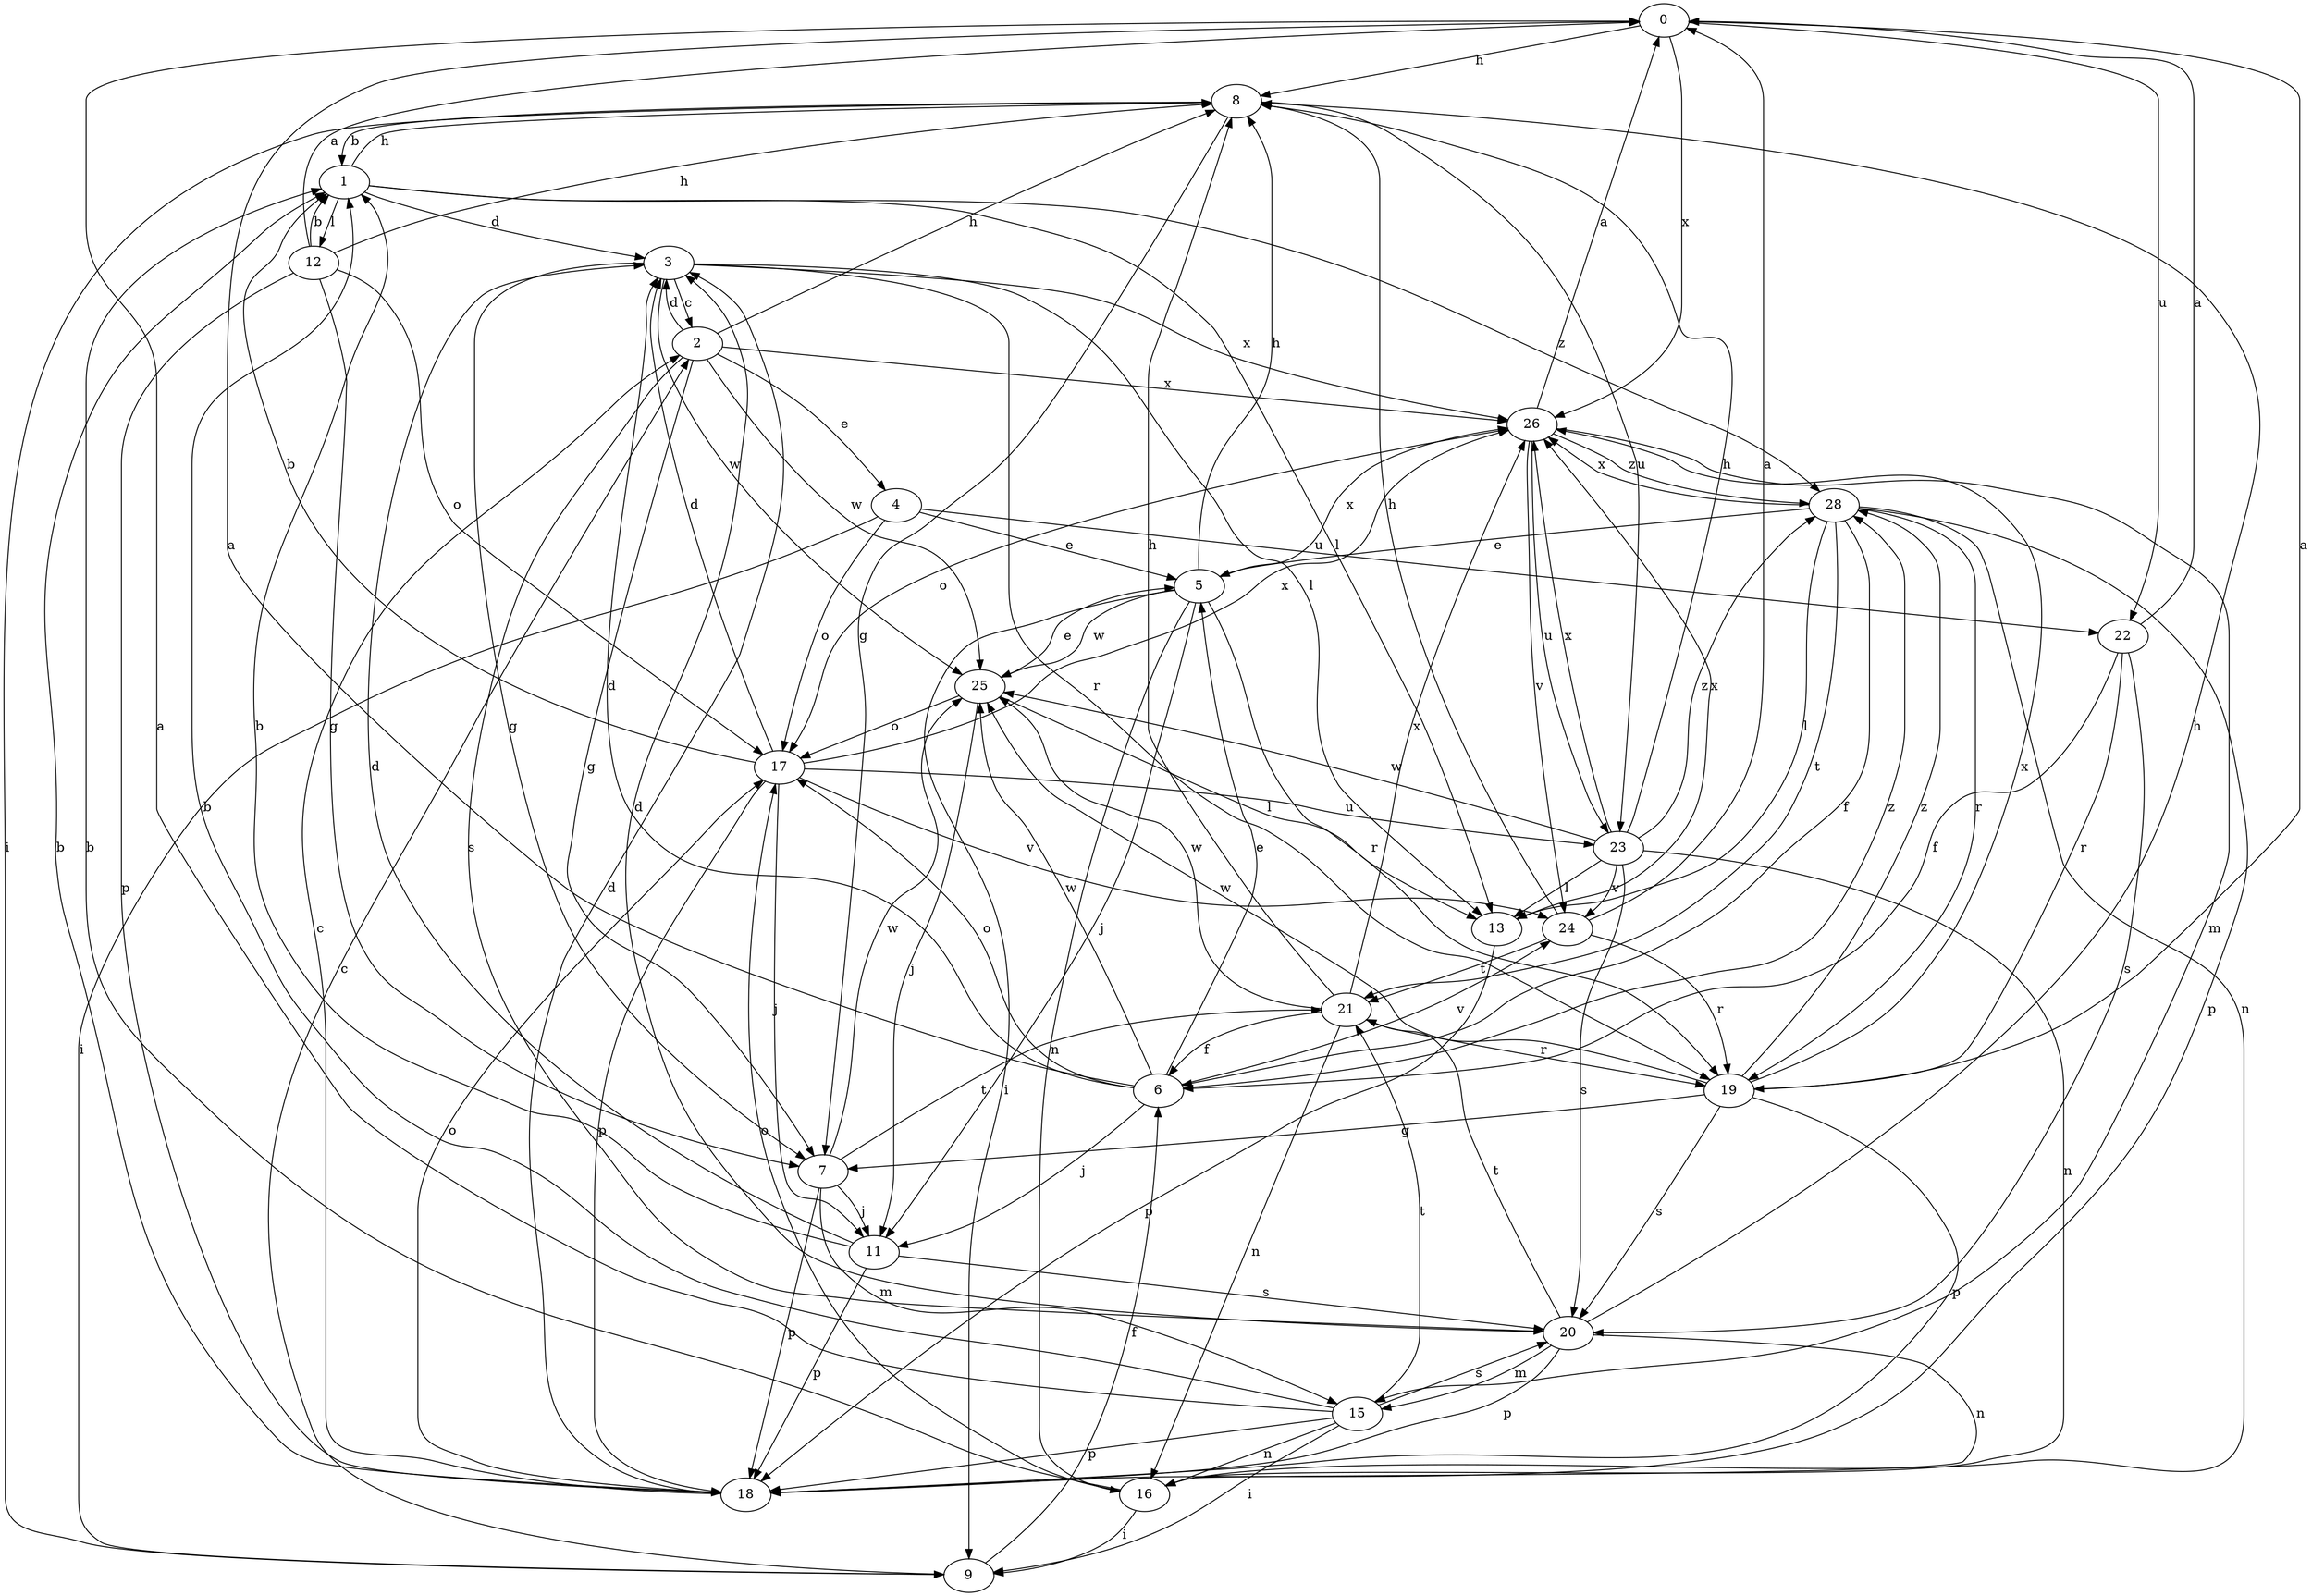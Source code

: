 strict digraph  {
0;
1;
2;
3;
4;
5;
6;
7;
8;
9;
11;
12;
13;
15;
16;
17;
18;
19;
20;
21;
22;
23;
24;
25;
26;
28;
0 -> 8  [label=h];
0 -> 22  [label=u];
0 -> 26  [label=x];
1 -> 3  [label=d];
1 -> 8  [label=h];
1 -> 12  [label=l];
1 -> 13  [label=l];
1 -> 28  [label=z];
2 -> 3  [label=d];
2 -> 4  [label=e];
2 -> 7  [label=g];
2 -> 8  [label=h];
2 -> 20  [label=s];
2 -> 25  [label=w];
2 -> 26  [label=x];
3 -> 2  [label=c];
3 -> 7  [label=g];
3 -> 13  [label=l];
3 -> 19  [label=r];
3 -> 25  [label=w];
3 -> 26  [label=x];
4 -> 5  [label=e];
4 -> 9  [label=i];
4 -> 17  [label=o];
4 -> 22  [label=u];
5 -> 8  [label=h];
5 -> 9  [label=i];
5 -> 11  [label=j];
5 -> 16  [label=n];
5 -> 19  [label=r];
5 -> 25  [label=w];
5 -> 26  [label=x];
6 -> 0  [label=a];
6 -> 3  [label=d];
6 -> 5  [label=e];
6 -> 11  [label=j];
6 -> 17  [label=o];
6 -> 24  [label=v];
6 -> 25  [label=w];
6 -> 28  [label=z];
7 -> 11  [label=j];
7 -> 15  [label=m];
7 -> 18  [label=p];
7 -> 21  [label=t];
7 -> 25  [label=w];
8 -> 1  [label=b];
8 -> 7  [label=g];
8 -> 9  [label=i];
8 -> 23  [label=u];
9 -> 2  [label=c];
9 -> 6  [label=f];
11 -> 1  [label=b];
11 -> 3  [label=d];
11 -> 18  [label=p];
11 -> 20  [label=s];
12 -> 0  [label=a];
12 -> 1  [label=b];
12 -> 7  [label=g];
12 -> 8  [label=h];
12 -> 17  [label=o];
12 -> 18  [label=p];
13 -> 18  [label=p];
13 -> 26  [label=x];
15 -> 0  [label=a];
15 -> 1  [label=b];
15 -> 9  [label=i];
15 -> 16  [label=n];
15 -> 18  [label=p];
15 -> 20  [label=s];
15 -> 21  [label=t];
16 -> 1  [label=b];
16 -> 9  [label=i];
16 -> 17  [label=o];
17 -> 1  [label=b];
17 -> 3  [label=d];
17 -> 11  [label=j];
17 -> 18  [label=p];
17 -> 23  [label=u];
17 -> 24  [label=v];
17 -> 26  [label=x];
18 -> 1  [label=b];
18 -> 2  [label=c];
18 -> 3  [label=d];
18 -> 17  [label=o];
19 -> 0  [label=a];
19 -> 7  [label=g];
19 -> 18  [label=p];
19 -> 20  [label=s];
19 -> 25  [label=w];
19 -> 26  [label=x];
19 -> 28  [label=z];
20 -> 3  [label=d];
20 -> 8  [label=h];
20 -> 15  [label=m];
20 -> 16  [label=n];
20 -> 18  [label=p];
20 -> 21  [label=t];
21 -> 6  [label=f];
21 -> 8  [label=h];
21 -> 16  [label=n];
21 -> 19  [label=r];
21 -> 25  [label=w];
21 -> 26  [label=x];
22 -> 0  [label=a];
22 -> 6  [label=f];
22 -> 19  [label=r];
22 -> 20  [label=s];
23 -> 8  [label=h];
23 -> 13  [label=l];
23 -> 16  [label=n];
23 -> 20  [label=s];
23 -> 24  [label=v];
23 -> 25  [label=w];
23 -> 26  [label=x];
23 -> 28  [label=z];
24 -> 0  [label=a];
24 -> 8  [label=h];
24 -> 19  [label=r];
24 -> 21  [label=t];
25 -> 5  [label=e];
25 -> 11  [label=j];
25 -> 13  [label=l];
25 -> 17  [label=o];
26 -> 0  [label=a];
26 -> 15  [label=m];
26 -> 17  [label=o];
26 -> 23  [label=u];
26 -> 24  [label=v];
26 -> 28  [label=z];
28 -> 5  [label=e];
28 -> 6  [label=f];
28 -> 13  [label=l];
28 -> 16  [label=n];
28 -> 18  [label=p];
28 -> 19  [label=r];
28 -> 21  [label=t];
28 -> 26  [label=x];
}
